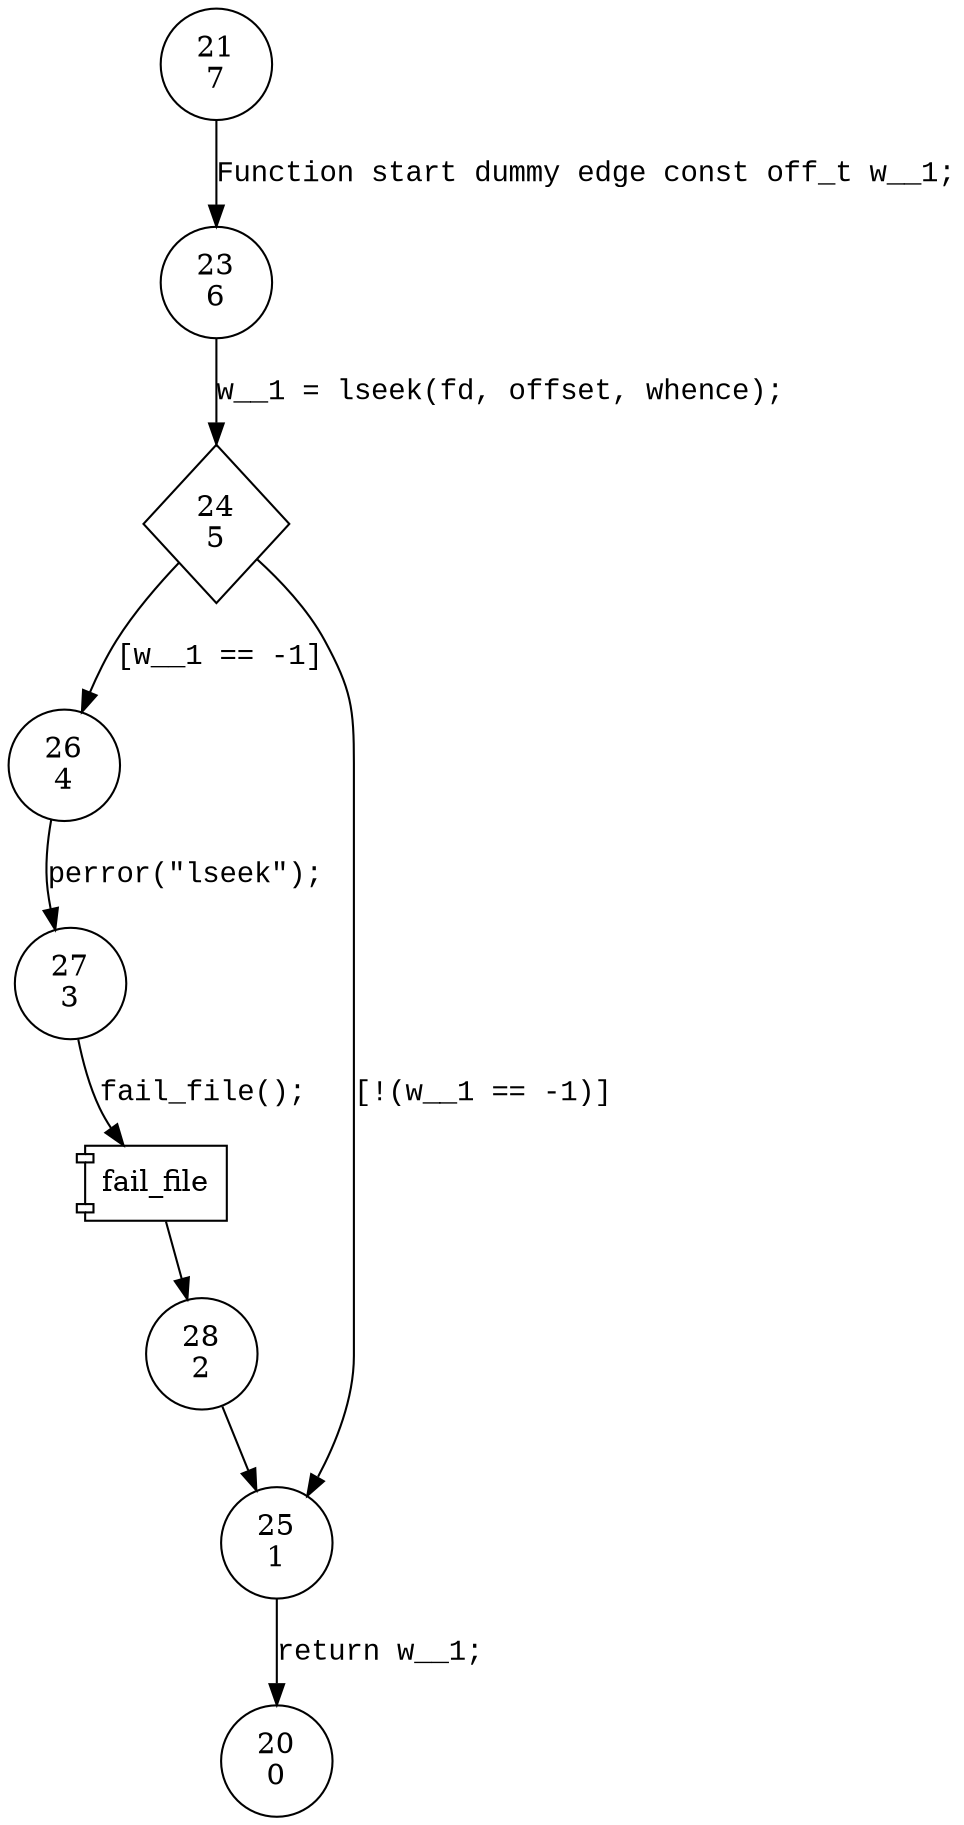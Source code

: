 digraph ulseek {
21 [shape="circle" label="21\n7"]
23 [shape="circle" label="23\n6"]
24 [shape="diamond" label="24\n5"]
26 [shape="circle" label="26\n4"]
25 [shape="circle" label="25\n1"]
20 [shape="circle" label="20\n0"]
27 [shape="circle" label="27\n3"]
28 [shape="circle" label="28\n2"]
21 -> 23 [label="Function start dummy edge const off_t w__1;" fontname="Courier New"]
24 -> 26 [label="[w__1 == -1]" fontname="Courier New"]
24 -> 25 [label="[!(w__1 == -1)]" fontname="Courier New"]
25 -> 20 [label="return w__1;" fontname="Courier New"]
101586 [shape="component" label="fail_file"]
27 -> 101586 [label="fail_file();" fontname="Courier New"]
101586 -> 28 [label="" fontname="Courier New"]
23 -> 24 [label="w__1 = lseek(fd, offset, whence);" fontname="Courier New"]
26 -> 27 [label="perror(\"lseek\");" fontname="Courier New"]
28 -> 25 [label="" fontname="Courier New"]
}